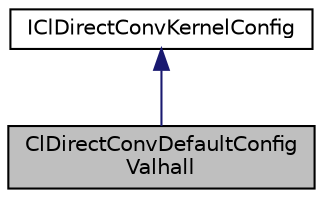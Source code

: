 digraph "ClDirectConvDefaultConfigValhall"
{
 // LATEX_PDF_SIZE
  edge [fontname="Helvetica",fontsize="10",labelfontname="Helvetica",labelfontsize="10"];
  node [fontname="Helvetica",fontsize="10",shape=record];
  Node1 [label="ClDirectConvDefaultConfig\lValhall",height=0.2,width=0.4,color="black", fillcolor="grey75", style="filled", fontcolor="black",tooltip="Valhall based OpenCL direct convolution configuration."];
  Node2 -> Node1 [dir="back",color="midnightblue",fontsize="10",style="solid",fontname="Helvetica"];
  Node2 [label="IClDirectConvKernelConfig",height=0.2,width=0.4,color="black", fillcolor="white", style="filled",URL="$classarm__compute_1_1cl__direct__conv_1_1_i_cl_direct_conv_kernel_config.xhtml",tooltip="Basic interface for the Direct convolution kernel configuration."];
}

